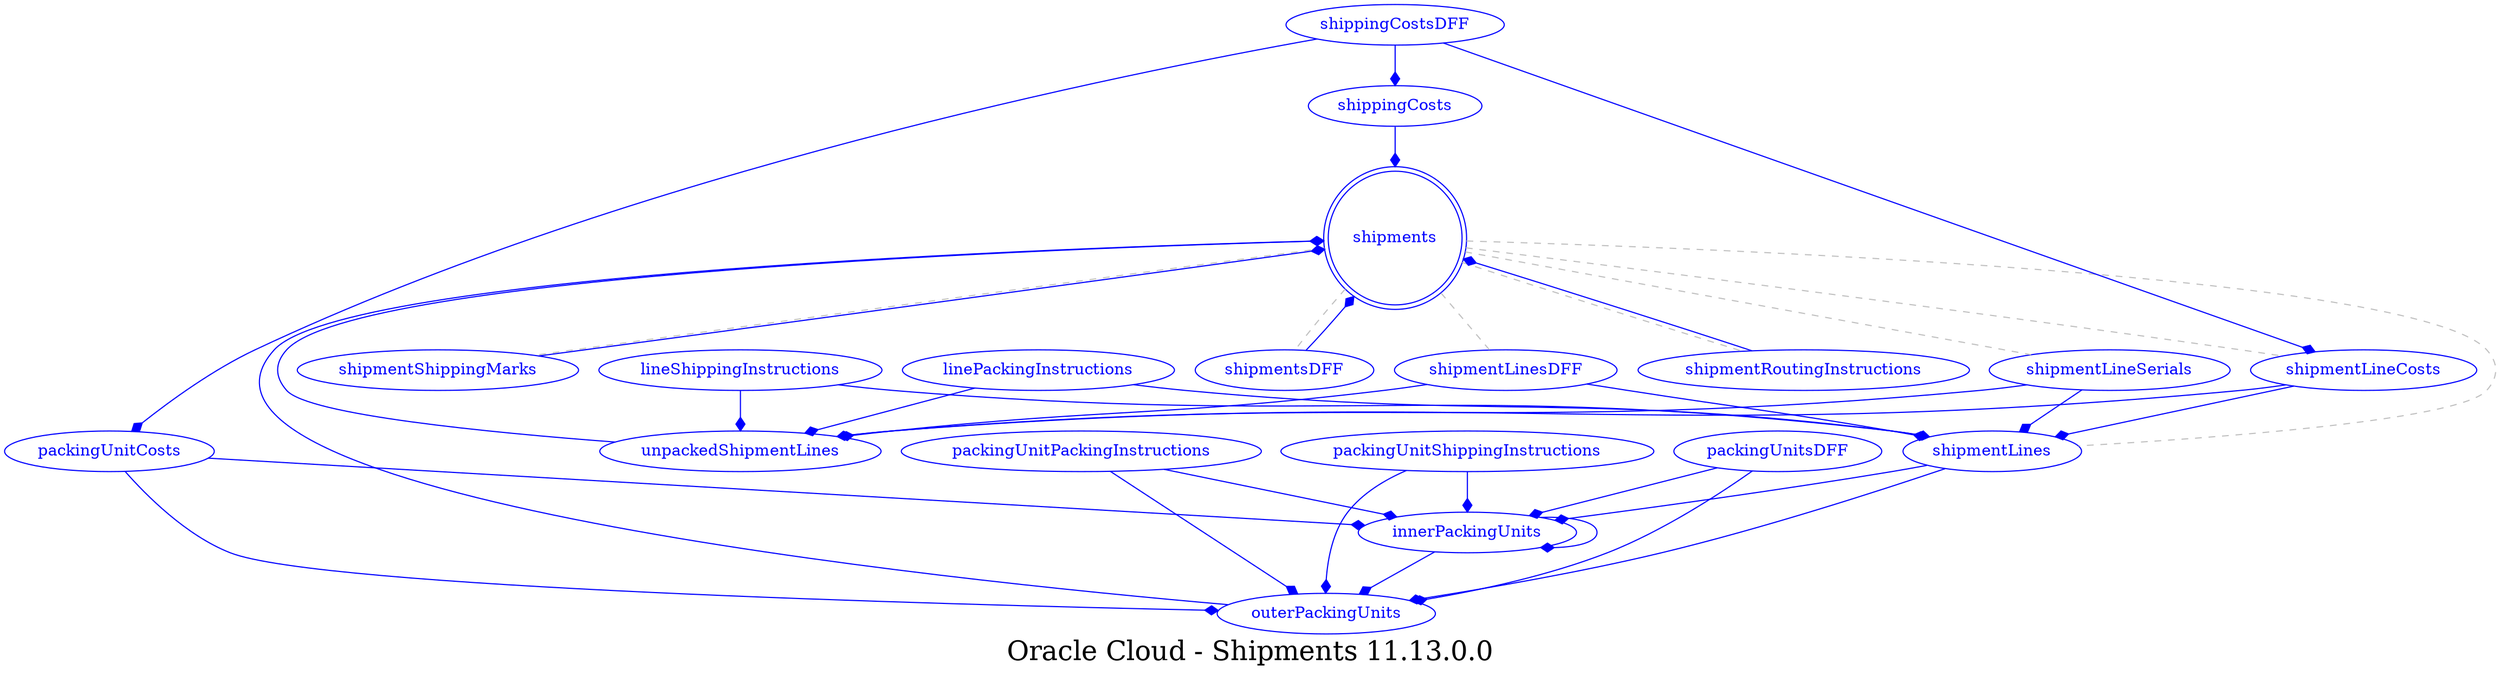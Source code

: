 digraph LexiconGraph {
graph[label="Oracle Cloud - Shipments 11.13.0.0", fontsize=24]
splines=true
"shipments" [color=blue, fontcolor=blue, shape=doublecircle]
"outerPackingUnits" -> "shipments" [color=blue, fontcolor=blue, arrowhead=diamond, arrowtail=none]
"outerPackingUnits" [color=blue, fontcolor=blue, shape=ellipse]
"shipmentLines" -> "outerPackingUnits" [color=blue, fontcolor=blue, arrowhead=diamond, arrowtail=none]
"shipmentLines" [color=blue, fontcolor=blue, shape=ellipse]
"shipments" -> "shipmentLines" [color=grey, fontcolor=grey, arrowhead=none, arrowtail=none, style=dashed]
"linePackingInstructions" -> "shipmentLines" [color=blue, fontcolor=blue, arrowhead=diamond, arrowtail=none]
"linePackingInstructions" [color=blue, fontcolor=blue, shape=ellipse]
"lineShippingInstructions" -> "shipmentLines" [color=blue, fontcolor=blue, arrowhead=diamond, arrowtail=none]
"lineShippingInstructions" [color=blue, fontcolor=blue, shape=ellipse]
"shipmentLinesDFF" -> "shipmentLines" [color=blue, fontcolor=blue, arrowhead=diamond, arrowtail=none]
"shipmentLinesDFF" [color=blue, fontcolor=blue, shape=ellipse]
"shipments" -> "shipmentLinesDFF" [color=grey, fontcolor=grey, arrowhead=none, arrowtail=none, style=dashed]
"shipmentLineSerials" -> "shipmentLines" [color=blue, fontcolor=blue, arrowhead=diamond, arrowtail=none]
"shipmentLineSerials" [color=blue, fontcolor=blue, shape=ellipse]
"shipments" -> "shipmentLineSerials" [color=grey, fontcolor=grey, arrowhead=none, arrowtail=none, style=dashed]
"shipmentLineCosts" -> "shipmentLines" [color=blue, fontcolor=blue, arrowhead=diamond, arrowtail=none]
"shipmentLineCosts" [color=blue, fontcolor=blue, shape=ellipse]
"shipments" -> "shipmentLineCosts" [color=grey, fontcolor=grey, arrowhead=none, arrowtail=none, style=dashed]
"shippingCostsDFF" -> "shipmentLineCosts" [color=blue, fontcolor=blue, arrowhead=diamond, arrowtail=none]
"shippingCostsDFF" [color=blue, fontcolor=blue, shape=ellipse]
"innerPackingUnits" -> "outerPackingUnits" [color=blue, fontcolor=blue, arrowhead=diamond, arrowtail=none]
"innerPackingUnits" [color=blue, fontcolor=blue, shape=ellipse]
"innerPackingUnits" -> "innerPackingUnits" [color=blue, fontcolor=blue, arrowhead=diamond, arrowtail=none]
"shipmentLines" -> "innerPackingUnits" [color=blue, fontcolor=blue, arrowhead=diamond, arrowtail=none]
"packingUnitCosts" -> "innerPackingUnits" [color=blue, fontcolor=blue, arrowhead=diamond, arrowtail=none]
"packingUnitCosts" [color=blue, fontcolor=blue, shape=ellipse]
"shippingCostsDFF" -> "packingUnitCosts" [color=blue, fontcolor=blue, arrowhead=diamond, arrowtail=none]
"packingUnitPackingInstructions" -> "innerPackingUnits" [color=blue, fontcolor=blue, arrowhead=diamond, arrowtail=none]
"packingUnitPackingInstructions" [color=blue, fontcolor=blue, shape=ellipse]
"packingUnitShippingInstructions" -> "innerPackingUnits" [color=blue, fontcolor=blue, arrowhead=diamond, arrowtail=none]
"packingUnitShippingInstructions" [color=blue, fontcolor=blue, shape=ellipse]
"packingUnitsDFF" -> "innerPackingUnits" [color=blue, fontcolor=blue, arrowhead=diamond, arrowtail=none]
"packingUnitsDFF" [color=blue, fontcolor=blue, shape=ellipse]
"packingUnitCosts" -> "outerPackingUnits" [color=blue, fontcolor=blue, arrowhead=diamond, arrowtail=none]
"packingUnitShippingInstructions" -> "outerPackingUnits" [color=blue, fontcolor=blue, arrowhead=diamond, arrowtail=none]
"packingUnitsDFF" -> "outerPackingUnits" [color=blue, fontcolor=blue, arrowhead=diamond, arrowtail=none]
"packingUnitPackingInstructions" -> "outerPackingUnits" [color=blue, fontcolor=blue, arrowhead=diamond, arrowtail=none]
"shippingCosts" -> "shipments" [color=blue, fontcolor=blue, arrowhead=diamond, arrowtail=none]
"shippingCosts" [color=blue, fontcolor=blue, shape=ellipse]
"shippingCostsDFF" -> "shippingCosts" [color=blue, fontcolor=blue, arrowhead=diamond, arrowtail=none]
"unpackedShipmentLines" -> "shipments" [color=blue, fontcolor=blue, arrowhead=diamond, arrowtail=none]
"unpackedShipmentLines" [color=blue, fontcolor=blue, shape=ellipse]
"linePackingInstructions" -> "unpackedShipmentLines" [color=blue, fontcolor=blue, arrowhead=diamond, arrowtail=none]
"shipmentLineCosts" -> "unpackedShipmentLines" [color=blue, fontcolor=blue, arrowhead=diamond, arrowtail=none]
"shipmentLinesDFF" -> "unpackedShipmentLines" [color=blue, fontcolor=blue, arrowhead=diamond, arrowtail=none]
"lineShippingInstructions" -> "unpackedShipmentLines" [color=blue, fontcolor=blue, arrowhead=diamond, arrowtail=none]
"shipmentLineSerials" -> "unpackedShipmentLines" [color=blue, fontcolor=blue, arrowhead=diamond, arrowtail=none]
"shipmentShippingMarks" -> "shipments" [color=blue, fontcolor=blue, arrowhead=diamond, arrowtail=none]
"shipmentShippingMarks" [color=blue, fontcolor=blue, shape=ellipse]
"shipments" -> "shipmentShippingMarks" [color=grey, fontcolor=grey, arrowhead=none, arrowtail=none, style=dashed]
"shipmentsDFF" -> "shipments" [color=blue, fontcolor=blue, arrowhead=diamond, arrowtail=none]
"shipmentsDFF" [color=blue, fontcolor=blue, shape=ellipse]
"shipments" -> "shipmentsDFF" [color=grey, fontcolor=grey, arrowhead=none, arrowtail=none, style=dashed]
"shipmentRoutingInstructions" -> "shipments" [color=blue, fontcolor=blue, arrowhead=diamond, arrowtail=none]
"shipmentRoutingInstructions" [color=blue, fontcolor=blue, shape=ellipse]
"shipments" -> "shipmentRoutingInstructions" [color=grey, fontcolor=grey, arrowhead=none, arrowtail=none, style=dashed]
}
